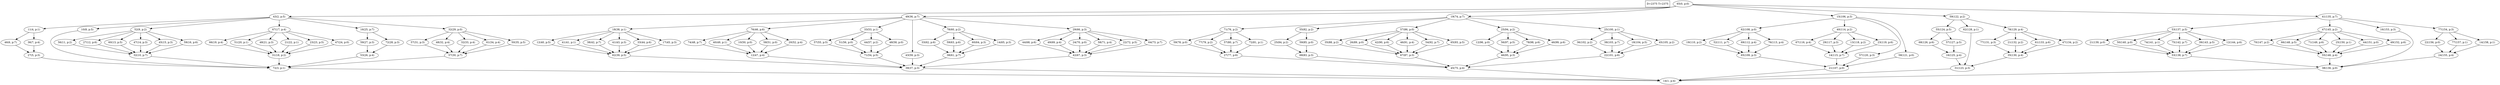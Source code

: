 digraph Task {
i [shape=box, label="D=2375 T=2375"]; 
0 [label="65(0, p:0)"];
1 [label="14(1, p:4)"];
2 [label="43(2, p:5)"];
3 [label="72(3, p:1)"];
4 [label="11(4, p:1)"];
5 [label="27(5, p:3)"];
6 [label="46(6, p:7)"];
7 [label="36(7, p:4)"];
8 [label="10(8, p:5)"];
9 [label="52(9, p:2)"];
10 [label="32(10, p:7)"];
11 [label="56(11, p:2)"];
12 [label="27(12, p:6)"];
13 [label="60(13, p:5)"];
14 [label="47(14, p:3)"];
15 [label="45(15, p:3)"];
16 [label="59(16, p:6)"];
17 [label="67(17, p:4)"];
18 [label="31(18, p:2)"];
19 [label="66(19, p:4)"];
20 [label="51(20, p:1)"];
21 [label="48(21, p:3)"];
22 [label="21(22, p:1)"];
23 [label="23(23, p:5)"];
24 [label="47(24, p:0)"];
25 [label="16(25, p:7)"];
26 [label="53(26, p:4)"];
27 [label="59(27, p:3)"];
28 [label="72(28, p:3)"];
29 [label="32(29, p:0)"];
30 [label="57(30, p:7)"];
31 [label="57(31, p:3)"];
32 [label="48(32, p:4)"];
33 [label="32(33, p:4)"];
34 [label="61(34, p:4)"];
35 [label="50(35, p:5)"];
36 [label="49(36, p:7)"];
37 [label="39(37, p:3)"];
38 [label="18(38, p:1)"];
39 [label="62(39, p:5)"];
40 [label="12(40, p:5)"];
41 [label="41(41, p:1)"];
42 [label="38(42, p:7)"];
43 [label="41(43, p:3)"];
44 [label="33(44, p:6)"];
45 [label="17(45, p:3)"];
46 [label="76(46, p:6)"];
47 [label="12(47, p:4)"];
48 [label="74(48, p:7)"];
49 [label="40(49, p:1)"];
50 [label="10(50, p:0)"];
51 [label="58(51, p:0)"];
52 [label="20(52, p:4)"];
53 [label="33(53, p:1)"];
54 [label="71(54, p:5)"];
55 [label="57(55, p:5)"];
56 [label="51(56, p:0)"];
57 [label="44(57, p:2)"];
58 [label="48(58, p:0)"];
59 [label="43(59, p:3)"];
60 [label="78(60, p:2)"];
61 [label="38(61, p:7)"];
62 [label="33(62, p:6)"];
63 [label="59(63, p:6)"];
64 [label="60(64, p:3)"];
65 [label="14(65, p:3)"];
66 [label="29(66, p:3)"];
67 [label="42(67, p:3)"];
68 [label="44(68, p:6)"];
69 [label="49(69, p:4)"];
70 [label="24(70, p:0)"];
71 [label="58(71, p:4)"];
72 [label="22(72, p:5)"];
73 [label="64(73, p:7)"];
74 [label="19(74, p:7)"];
75 [label="45(75, p:4)"];
76 [label="71(76, p:2)"];
77 [label="27(77, p:6)"];
78 [label="59(78, p:0)"];
79 [label="77(79, p:2)"];
80 [label="57(80, p:7)"];
81 [label="72(81, p:1)"];
82 [label="55(82, p:2)"];
83 [label="68(83, p:3)"];
84 [label="25(84, p:2)"];
85 [label="59(85, p:0)"];
86 [label="57(86, p:0)"];
87 [label="67(87, p:3)"];
88 [label="35(88, p:2)"];
89 [label="26(89, p:0)"];
90 [label="42(90, p:6)"];
91 [label="46(91, p:4)"];
92 [label="54(92, p:7)"];
93 [label="65(93, p:5)"];
94 [label="25(94, p:2)"];
95 [label="46(95, p:3)"];
96 [label="12(96, p:0)"];
97 [label="56(97, p:5)"];
98 [label="78(98, p:6)"];
99 [label="46(99, p:6)"];
100 [label="25(100, p:1)"];
101 [label="22(101, p:6)"];
102 [label="36(102, p:2)"];
103 [label="38(103, p:7)"];
104 [label="18(104, p:5)"];
105 [label="45(105, p:2)"];
106 [label="15(106, p:3)"];
107 [label="21(107, p:0)"];
108 [label="62(108, p:0)"];
109 [label="65(109, p:3)"];
110 [label="19(110, p:2)"];
111 [label="52(111, p:7)"];
112 [label="69(112, p:4)"];
113 [label="76(113, p:4)"];
114 [label="40(114, p:2)"];
115 [label="14(115, p:7)"];
116 [label="67(116, p:4)"];
117 [label="29(117, p:3)"];
118 [label="13(118, p:2)"];
119 [label="23(119, p:6)"];
120 [label="57(120, p:3)"];
121 [label="58(121, p:0)"];
122 [label="59(122, p:2)"];
123 [label="31(123, p:3)"];
124 [label="55(124, p:5)"];
125 [label="16(125, p:4)"];
126 [label="68(126, p:6)"];
127 [label="57(127, p:5)"];
128 [label="62(128, p:1)"];
129 [label="78(129, p:4)"];
130 [label="35(130, p:4)"];
131 [label="77(131, p:3)"];
132 [label="21(132, p:2)"];
133 [label="61(133, p:6)"];
134 [label="47(134, p:2)"];
135 [label="41(135, p:7)"];
136 [label="38(136, p:0)"];
137 [label="53(137, p:5)"];
138 [label="53(138, p:7)"];
139 [label="21(139, p:0)"];
140 [label="50(140, p:0)"];
141 [label="74(141, p:1)"];
142 [label="75(142, p:7)"];
143 [label="39(143, p:5)"];
144 [label="12(144, p:6)"];
145 [label="47(145, p:2)"];
146 [label="55(146, p:4)"];
147 [label="70(147, p:2)"];
148 [label="66(148, p:5)"];
149 [label="71(149, p:6)"];
150 [label="25(150, p:1)"];
151 [label="44(151, p:0)"];
152 [label="49(152, p:6)"];
153 [label="16(153, p:3)"];
154 [label="77(154, p:3)"];
155 [label="24(155, p:4)"];
156 [label="22(156, p:0)"];
157 [label="77(157, p:1)"];
158 [label="14(158, p:1)"];
0 -> 2;
0 -> 36;
0 -> 74;
0 -> 106;
0 -> 122;
0 -> 135;
2 -> 4;
2 -> 8;
2 -> 9;
2 -> 17;
2 -> 25;
2 -> 29;
3 -> 1;
4 -> 6;
4 -> 7;
5 -> 3;
6 -> 5;
7 -> 5;
8 -> 3;
9 -> 11;
9 -> 12;
9 -> 13;
9 -> 14;
9 -> 15;
9 -> 16;
10 -> 3;
11 -> 10;
12 -> 10;
13 -> 10;
14 -> 10;
15 -> 10;
16 -> 10;
17 -> 19;
17 -> 20;
17 -> 21;
17 -> 22;
17 -> 23;
17 -> 24;
18 -> 3;
19 -> 18;
20 -> 18;
21 -> 18;
22 -> 18;
23 -> 18;
24 -> 18;
25 -> 27;
25 -> 28;
26 -> 3;
27 -> 26;
28 -> 26;
29 -> 31;
29 -> 32;
29 -> 33;
29 -> 34;
29 -> 35;
30 -> 3;
31 -> 30;
32 -> 30;
33 -> 30;
34 -> 30;
35 -> 30;
36 -> 38;
36 -> 46;
36 -> 53;
36 -> 59;
36 -> 60;
36 -> 66;
37 -> 1;
38 -> 40;
38 -> 41;
38 -> 42;
38 -> 43;
38 -> 44;
38 -> 45;
39 -> 37;
40 -> 39;
41 -> 39;
42 -> 39;
43 -> 39;
44 -> 39;
45 -> 39;
46 -> 48;
46 -> 49;
46 -> 50;
46 -> 51;
46 -> 52;
47 -> 37;
48 -> 47;
49 -> 47;
50 -> 47;
51 -> 47;
52 -> 47;
53 -> 55;
53 -> 56;
53 -> 57;
53 -> 58;
54 -> 37;
55 -> 54;
56 -> 54;
57 -> 54;
58 -> 54;
59 -> 37;
60 -> 62;
60 -> 63;
60 -> 64;
60 -> 65;
61 -> 37;
62 -> 61;
63 -> 61;
64 -> 61;
65 -> 61;
66 -> 68;
66 -> 69;
66 -> 70;
66 -> 71;
66 -> 72;
66 -> 73;
67 -> 37;
68 -> 67;
69 -> 67;
70 -> 67;
71 -> 67;
72 -> 67;
73 -> 67;
74 -> 76;
74 -> 82;
74 -> 86;
74 -> 94;
74 -> 100;
75 -> 1;
76 -> 78;
76 -> 79;
76 -> 80;
76 -> 81;
77 -> 75;
78 -> 77;
79 -> 77;
80 -> 77;
81 -> 77;
82 -> 84;
82 -> 85;
83 -> 75;
84 -> 83;
85 -> 83;
86 -> 88;
86 -> 89;
86 -> 90;
86 -> 91;
86 -> 92;
86 -> 93;
87 -> 75;
88 -> 87;
89 -> 87;
90 -> 87;
91 -> 87;
92 -> 87;
93 -> 87;
94 -> 96;
94 -> 97;
94 -> 98;
94 -> 99;
95 -> 75;
96 -> 95;
97 -> 95;
98 -> 95;
99 -> 95;
100 -> 102;
100 -> 103;
100 -> 104;
100 -> 105;
101 -> 75;
102 -> 101;
103 -> 101;
104 -> 101;
105 -> 101;
106 -> 108;
106 -> 114;
106 -> 120;
106 -> 121;
107 -> 1;
108 -> 110;
108 -> 111;
108 -> 112;
108 -> 113;
109 -> 107;
110 -> 109;
111 -> 109;
112 -> 109;
113 -> 109;
114 -> 116;
114 -> 117;
114 -> 118;
114 -> 119;
115 -> 107;
116 -> 115;
117 -> 115;
118 -> 115;
119 -> 115;
120 -> 107;
121 -> 107;
122 -> 124;
122 -> 128;
122 -> 129;
123 -> 1;
124 -> 126;
124 -> 127;
125 -> 123;
126 -> 125;
127 -> 125;
128 -> 123;
129 -> 131;
129 -> 132;
129 -> 133;
129 -> 134;
130 -> 123;
131 -> 130;
132 -> 130;
133 -> 130;
134 -> 130;
135 -> 137;
135 -> 145;
135 -> 153;
135 -> 154;
136 -> 1;
137 -> 139;
137 -> 140;
137 -> 141;
137 -> 142;
137 -> 143;
137 -> 144;
138 -> 136;
139 -> 138;
140 -> 138;
141 -> 138;
142 -> 138;
143 -> 138;
144 -> 138;
145 -> 147;
145 -> 148;
145 -> 149;
145 -> 150;
145 -> 151;
145 -> 152;
146 -> 136;
147 -> 146;
148 -> 146;
149 -> 146;
150 -> 146;
151 -> 146;
152 -> 146;
153 -> 136;
154 -> 156;
154 -> 157;
154 -> 158;
155 -> 136;
156 -> 155;
157 -> 155;
158 -> 155;
}